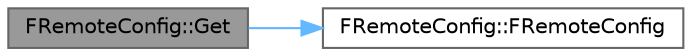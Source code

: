 digraph "FRemoteConfig::Get"
{
 // INTERACTIVE_SVG=YES
 // LATEX_PDF_SIZE
  bgcolor="transparent";
  edge [fontname=Helvetica,fontsize=10,labelfontname=Helvetica,labelfontsize=10];
  node [fontname=Helvetica,fontsize=10,shape=box,height=0.2,width=0.4];
  rankdir="LR";
  Node1 [id="Node000001",label="FRemoteConfig::Get",height=0.2,width=0.4,color="gray40", fillcolor="grey60", style="filled", fontcolor="black",tooltip="Returns a reference to the global FRemoteConfig object."];
  Node1 -> Node2 [id="edge1_Node000001_Node000002",color="steelblue1",style="solid",tooltip=" "];
  Node2 [id="Node000002",label="FRemoteConfig::FRemoteConfig",height=0.2,width=0.4,color="grey40", fillcolor="white", style="filled",URL="$d7/d56/classFRemoteConfig.html#adb8754870dd271936c6b0be6f248eb27",tooltip="Constructor."];
}
